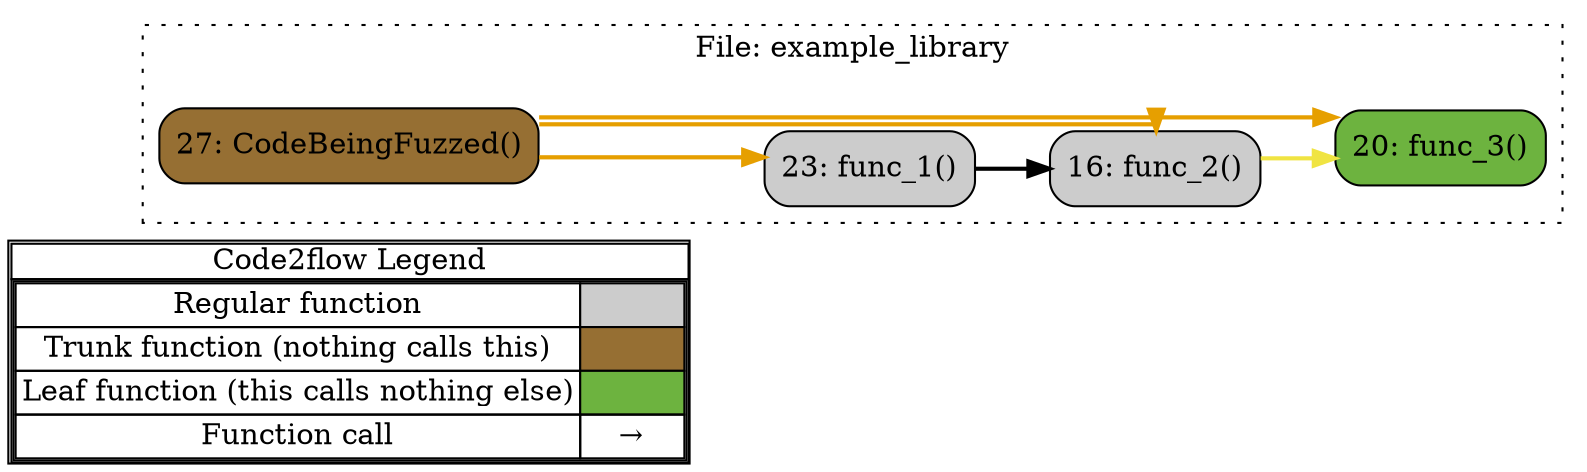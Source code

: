 digraph G {
concentrate=true;
splines="ortho";
rankdir="LR";
subgraph legend{
    rank = min;
    label = "legend";
    Legend [shape=none, margin=0, label = <
        <table cellspacing="0" cellpadding="0" border="1"><tr><td>Code2flow Legend</td></tr><tr><td>
        <table cellspacing="0">
        <tr><td>Regular function</td><td width="50px" bgcolor='#cccccc'></td></tr>
        <tr><td>Trunk function (nothing calls this)</td><td bgcolor='#966F33'></td></tr>
        <tr><td>Leaf function (this calls nothing else)</td><td bgcolor='#6db33f'></td></tr>
        <tr><td>Function call</td><td><font color='black'>&#8594;</font></td></tr>
        </table></td></tr></table>
        >];
}node_daef16c9 [label="27: CodeBeingFuzzed()" name="example_library::CodeBeingFuzzed" shape="rect" style="rounded,filled" fillcolor="#966F33" ];
node_a09426e0 [label="23: func_1()" name="example_library::func_1" shape="rect" style="rounded,filled" fillcolor="#cccccc" ];
node_39832874 [label="16: func_2()" name="example_library::func_2" shape="rect" style="rounded,filled" fillcolor="#cccccc" ];
node_46a7e8e8 [label="20: func_3()" name="example_library::func_3" shape="rect" style="rounded,filled" fillcolor="#6db33f" ];
node_daef16c9 -> node_a09426e0 [color="#E69F00" penwidth="2"];
node_daef16c9 -> node_39832874 [color="#E69F00" penwidth="2"];
node_daef16c9 -> node_46a7e8e8 [color="#E69F00" penwidth="2"];
node_a09426e0 -> node_39832874 [color="#000000" penwidth="2"];
node_39832874 -> node_46a7e8e8 [color="#F0E442" penwidth="2"];
subgraph cluster_4ae95d8d {
    node_39832874 node_46a7e8e8 node_a09426e0 node_daef16c9;
    label="File: example_library";
    name="example_library";
    style="filled";
    graph[style=dotted];
};
}
